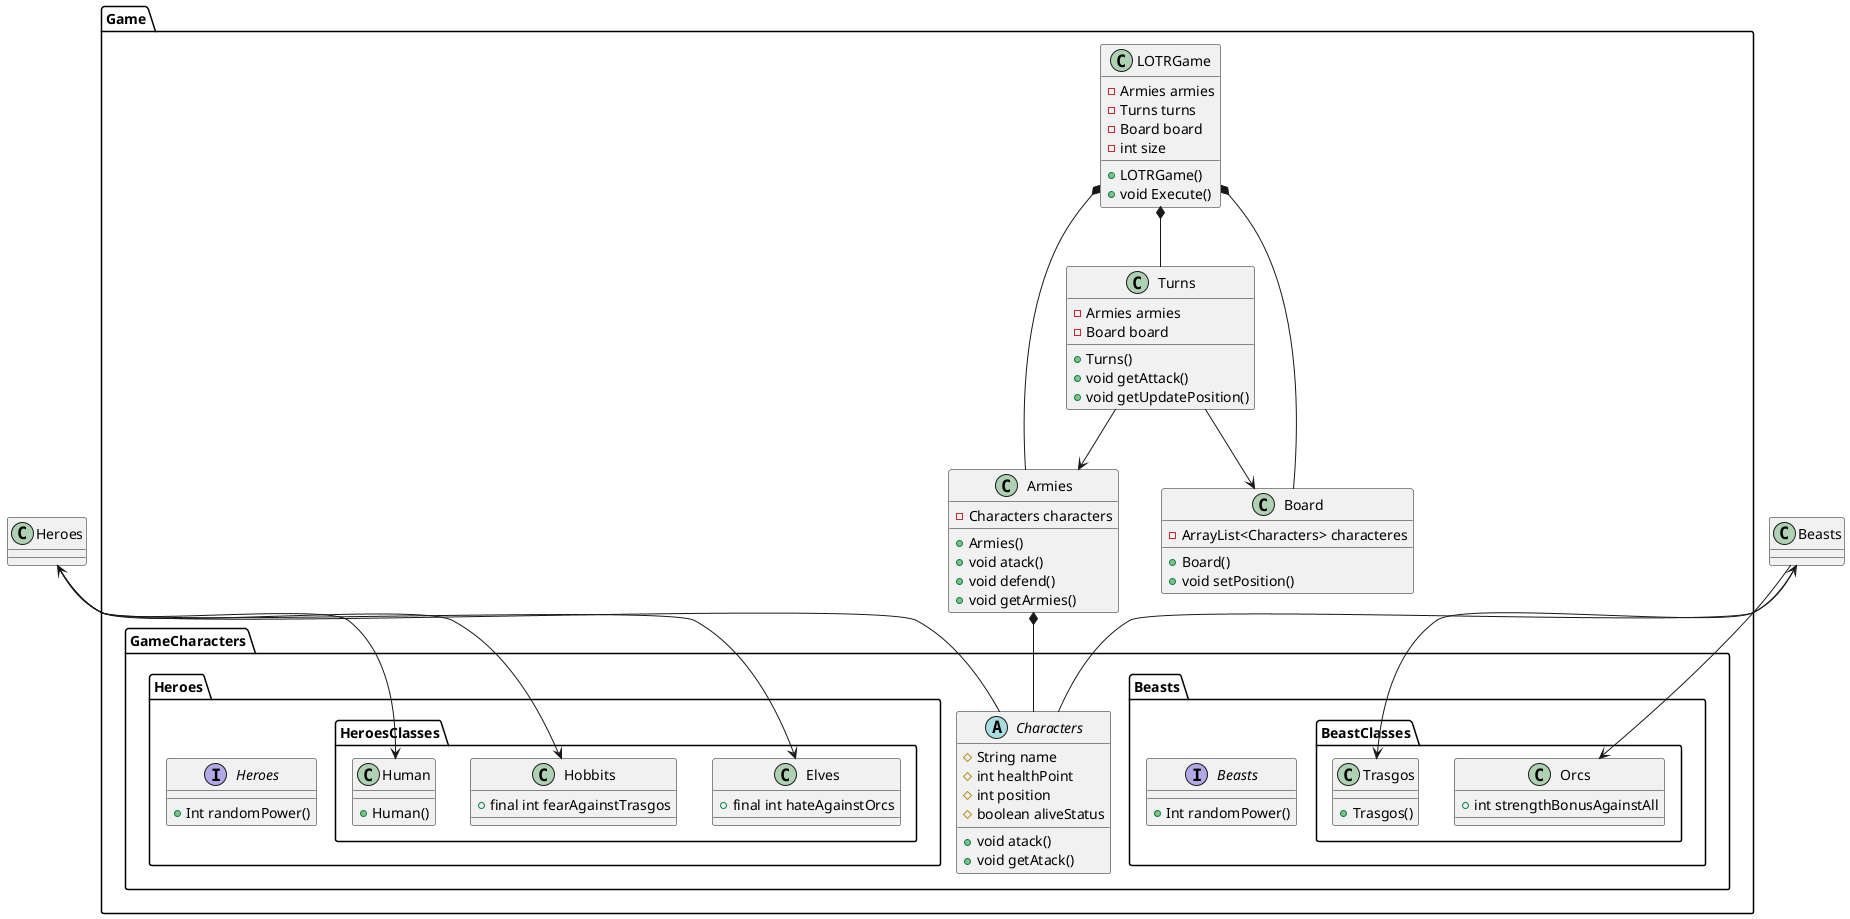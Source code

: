 @startuml LOTRGame




package Game{
    Class LOTRGame{
        -Armies armies
        -Turns turns
        -Board board
        -int size

        +LOTRGame()
        +void Execute()
    }
    Class Armies{
        -Characters characters

        +Armies()
        +void atack()
        +void defend()
        +void getArmies()
    }

    Class Turns{
        -Armies armies
        -Board board

        +Turns()
        +void getAttack()
        +void getUpdatePosition()
    }

    Class Board{

        -ArrayList<Characters> characteres

        +Board()
        +void setPosition()
    }

    package GameCharacters{

        Abstract Class Characters{
            #String name
            #int healthPoint
            #int position
            #boolean aliveStatus

            +void atack()
            +void getAtack()
        }

        package Heroes{
            Interface Heroes{
                +Int randomPower()
            }

            package HeroesClasses{


                Class Elves{
                    +final int hateAgainstOrcs
                }

                Class Hobbits{
                    +final int fearAgainstTrasgos
                }
                Class Human{
                    +Human()
                }

            }
        }

        package Beasts{
            Interface Beasts{
                +Int randomPower()
            }

            package BeastClasses{
                Class Orcs{
                    +int strengthBonusAgainstAll
                }
                Class Trasgos{
                    +Trasgos()
                }
            }
        }

    }
}


LOTRGame *-- Armies
LOTRGame *-- Turns
LOTRGame *-- Board

Turns --> Board
Turns --> Armies

Armies *-- Characters

Characters --> Heroes
Characters --> Beasts

Heroes --> Elves
Heroes --> Hobbits
Heroes --> Human

Beasts --> Orcs
Beasts --> Trasgos



@enduml
